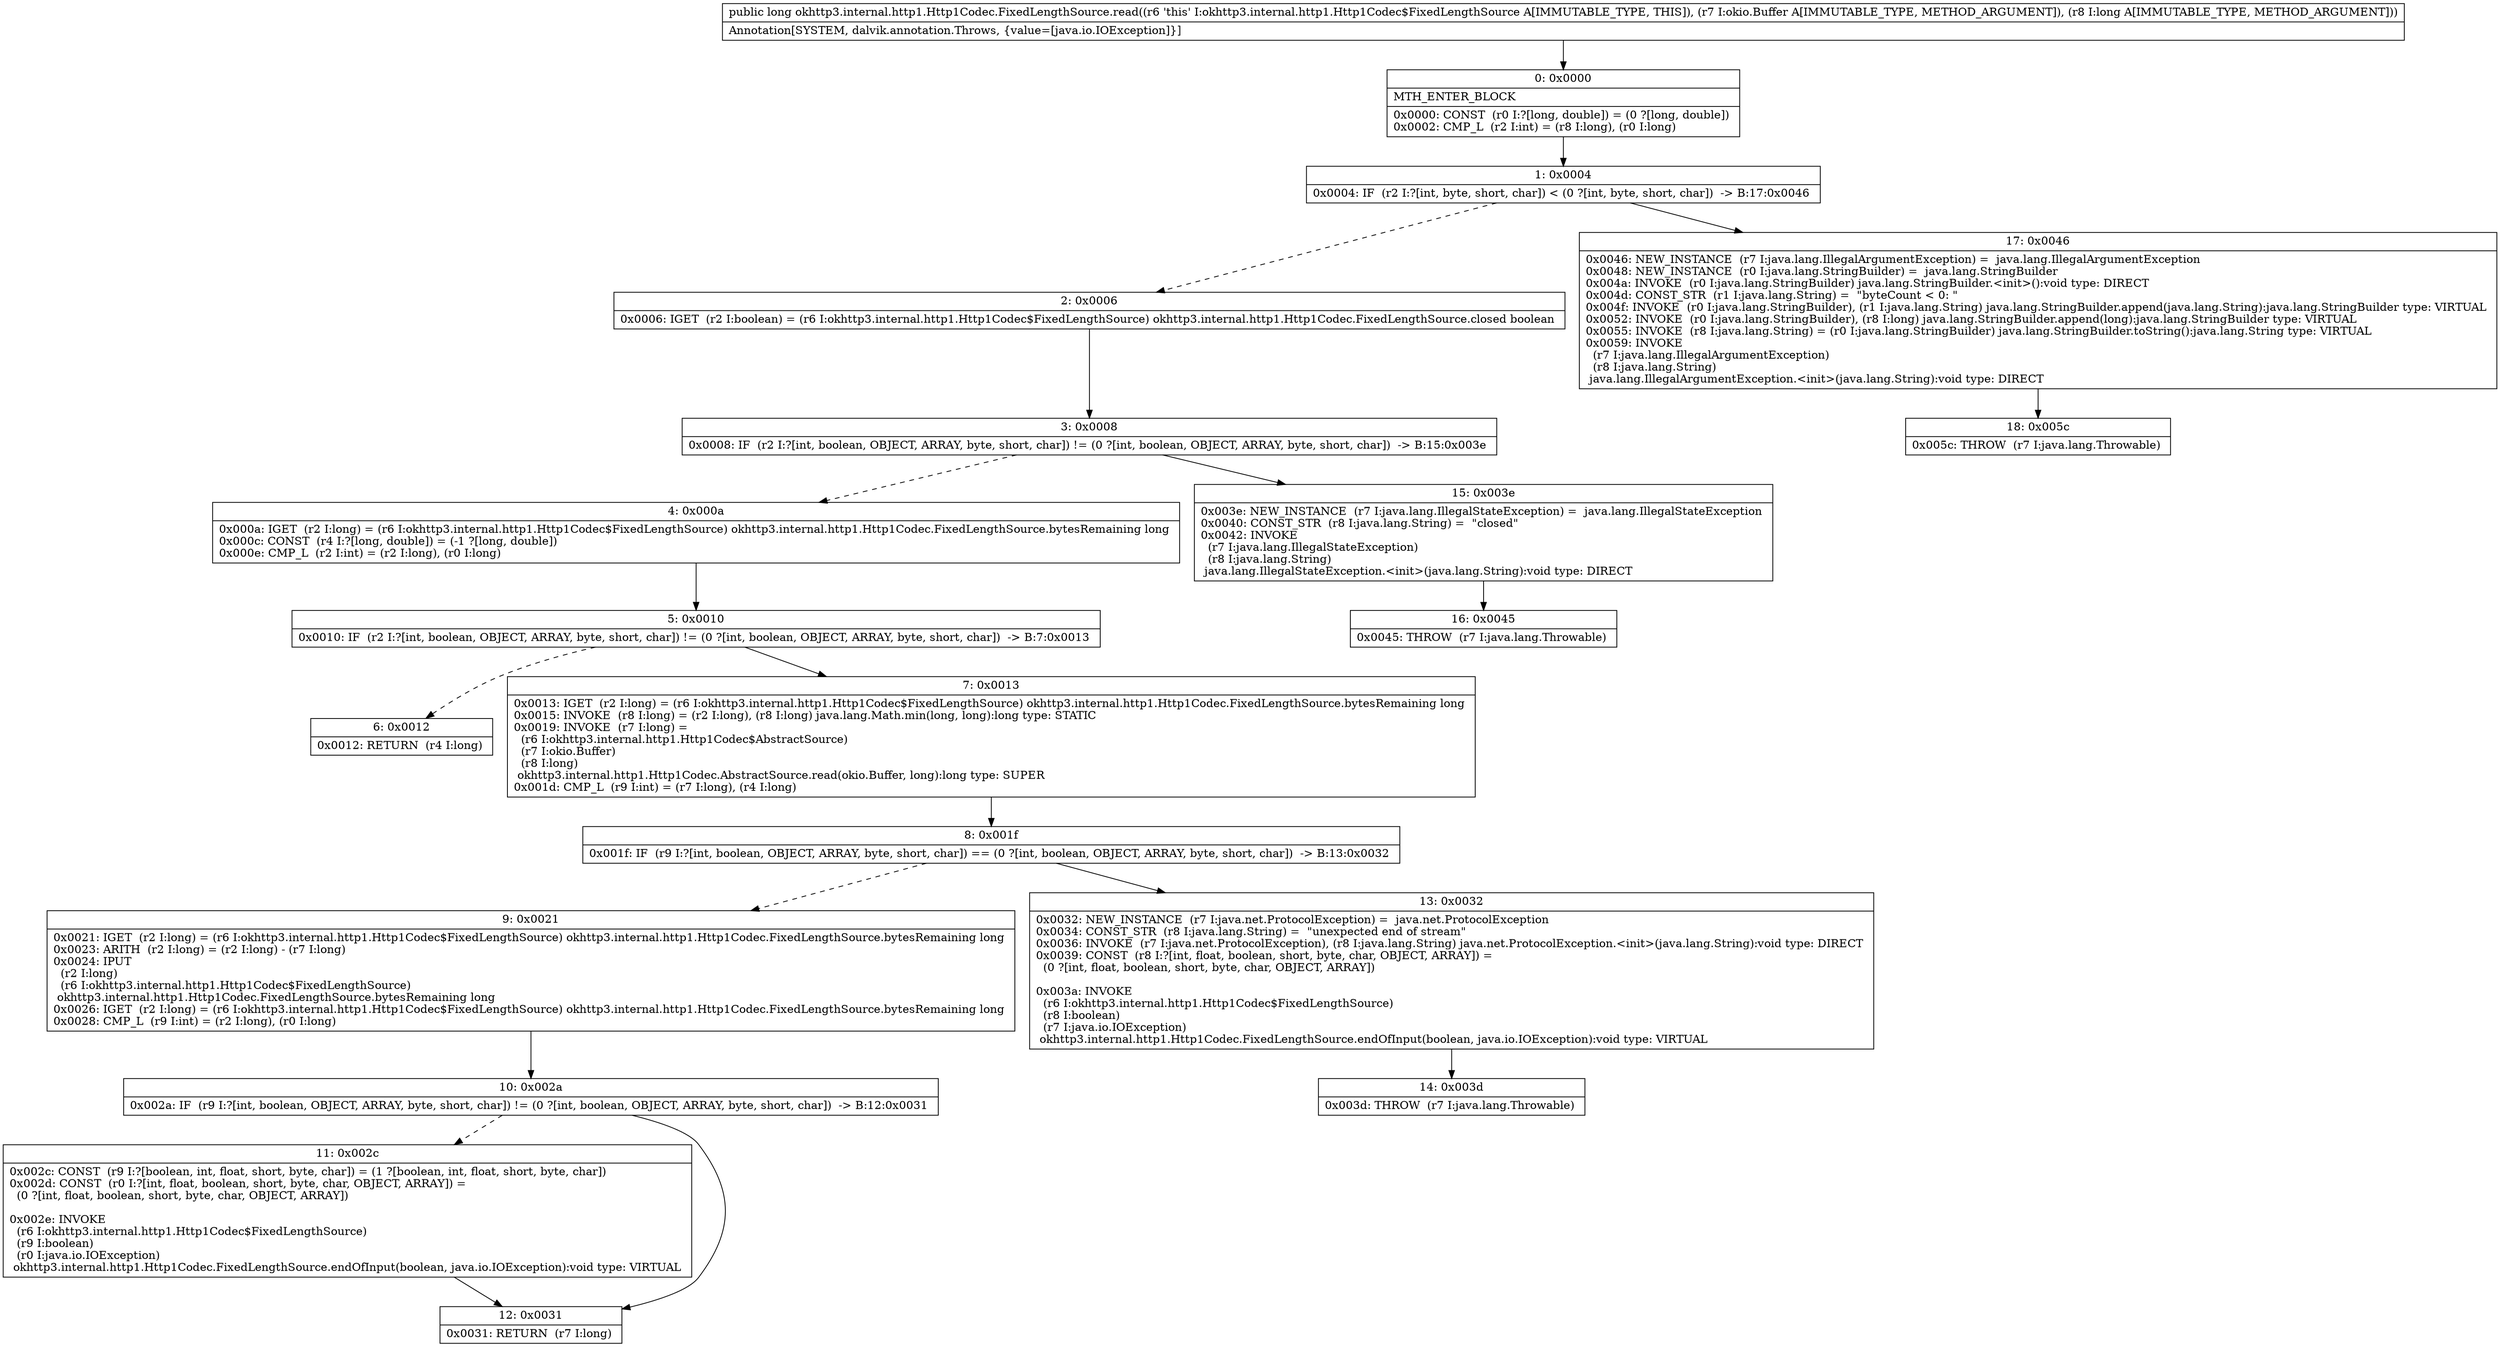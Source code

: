 digraph "CFG forokhttp3.internal.http1.Http1Codec.FixedLengthSource.read(Lokio\/Buffer;J)J" {
Node_0 [shape=record,label="{0\:\ 0x0000|MTH_ENTER_BLOCK\l|0x0000: CONST  (r0 I:?[long, double]) = (0 ?[long, double]) \l0x0002: CMP_L  (r2 I:int) = (r8 I:long), (r0 I:long) \l}"];
Node_1 [shape=record,label="{1\:\ 0x0004|0x0004: IF  (r2 I:?[int, byte, short, char]) \< (0 ?[int, byte, short, char])  \-\> B:17:0x0046 \l}"];
Node_2 [shape=record,label="{2\:\ 0x0006|0x0006: IGET  (r2 I:boolean) = (r6 I:okhttp3.internal.http1.Http1Codec$FixedLengthSource) okhttp3.internal.http1.Http1Codec.FixedLengthSource.closed boolean \l}"];
Node_3 [shape=record,label="{3\:\ 0x0008|0x0008: IF  (r2 I:?[int, boolean, OBJECT, ARRAY, byte, short, char]) != (0 ?[int, boolean, OBJECT, ARRAY, byte, short, char])  \-\> B:15:0x003e \l}"];
Node_4 [shape=record,label="{4\:\ 0x000a|0x000a: IGET  (r2 I:long) = (r6 I:okhttp3.internal.http1.Http1Codec$FixedLengthSource) okhttp3.internal.http1.Http1Codec.FixedLengthSource.bytesRemaining long \l0x000c: CONST  (r4 I:?[long, double]) = (\-1 ?[long, double]) \l0x000e: CMP_L  (r2 I:int) = (r2 I:long), (r0 I:long) \l}"];
Node_5 [shape=record,label="{5\:\ 0x0010|0x0010: IF  (r2 I:?[int, boolean, OBJECT, ARRAY, byte, short, char]) != (0 ?[int, boolean, OBJECT, ARRAY, byte, short, char])  \-\> B:7:0x0013 \l}"];
Node_6 [shape=record,label="{6\:\ 0x0012|0x0012: RETURN  (r4 I:long) \l}"];
Node_7 [shape=record,label="{7\:\ 0x0013|0x0013: IGET  (r2 I:long) = (r6 I:okhttp3.internal.http1.Http1Codec$FixedLengthSource) okhttp3.internal.http1.Http1Codec.FixedLengthSource.bytesRemaining long \l0x0015: INVOKE  (r8 I:long) = (r2 I:long), (r8 I:long) java.lang.Math.min(long, long):long type: STATIC \l0x0019: INVOKE  (r7 I:long) = \l  (r6 I:okhttp3.internal.http1.Http1Codec$AbstractSource)\l  (r7 I:okio.Buffer)\l  (r8 I:long)\l okhttp3.internal.http1.Http1Codec.AbstractSource.read(okio.Buffer, long):long type: SUPER \l0x001d: CMP_L  (r9 I:int) = (r7 I:long), (r4 I:long) \l}"];
Node_8 [shape=record,label="{8\:\ 0x001f|0x001f: IF  (r9 I:?[int, boolean, OBJECT, ARRAY, byte, short, char]) == (0 ?[int, boolean, OBJECT, ARRAY, byte, short, char])  \-\> B:13:0x0032 \l}"];
Node_9 [shape=record,label="{9\:\ 0x0021|0x0021: IGET  (r2 I:long) = (r6 I:okhttp3.internal.http1.Http1Codec$FixedLengthSource) okhttp3.internal.http1.Http1Codec.FixedLengthSource.bytesRemaining long \l0x0023: ARITH  (r2 I:long) = (r2 I:long) \- (r7 I:long) \l0x0024: IPUT  \l  (r2 I:long)\l  (r6 I:okhttp3.internal.http1.Http1Codec$FixedLengthSource)\l okhttp3.internal.http1.Http1Codec.FixedLengthSource.bytesRemaining long \l0x0026: IGET  (r2 I:long) = (r6 I:okhttp3.internal.http1.Http1Codec$FixedLengthSource) okhttp3.internal.http1.Http1Codec.FixedLengthSource.bytesRemaining long \l0x0028: CMP_L  (r9 I:int) = (r2 I:long), (r0 I:long) \l}"];
Node_10 [shape=record,label="{10\:\ 0x002a|0x002a: IF  (r9 I:?[int, boolean, OBJECT, ARRAY, byte, short, char]) != (0 ?[int, boolean, OBJECT, ARRAY, byte, short, char])  \-\> B:12:0x0031 \l}"];
Node_11 [shape=record,label="{11\:\ 0x002c|0x002c: CONST  (r9 I:?[boolean, int, float, short, byte, char]) = (1 ?[boolean, int, float, short, byte, char]) \l0x002d: CONST  (r0 I:?[int, float, boolean, short, byte, char, OBJECT, ARRAY]) = \l  (0 ?[int, float, boolean, short, byte, char, OBJECT, ARRAY])\l \l0x002e: INVOKE  \l  (r6 I:okhttp3.internal.http1.Http1Codec$FixedLengthSource)\l  (r9 I:boolean)\l  (r0 I:java.io.IOException)\l okhttp3.internal.http1.Http1Codec.FixedLengthSource.endOfInput(boolean, java.io.IOException):void type: VIRTUAL \l}"];
Node_12 [shape=record,label="{12\:\ 0x0031|0x0031: RETURN  (r7 I:long) \l}"];
Node_13 [shape=record,label="{13\:\ 0x0032|0x0032: NEW_INSTANCE  (r7 I:java.net.ProtocolException) =  java.net.ProtocolException \l0x0034: CONST_STR  (r8 I:java.lang.String) =  \"unexpected end of stream\" \l0x0036: INVOKE  (r7 I:java.net.ProtocolException), (r8 I:java.lang.String) java.net.ProtocolException.\<init\>(java.lang.String):void type: DIRECT \l0x0039: CONST  (r8 I:?[int, float, boolean, short, byte, char, OBJECT, ARRAY]) = \l  (0 ?[int, float, boolean, short, byte, char, OBJECT, ARRAY])\l \l0x003a: INVOKE  \l  (r6 I:okhttp3.internal.http1.Http1Codec$FixedLengthSource)\l  (r8 I:boolean)\l  (r7 I:java.io.IOException)\l okhttp3.internal.http1.Http1Codec.FixedLengthSource.endOfInput(boolean, java.io.IOException):void type: VIRTUAL \l}"];
Node_14 [shape=record,label="{14\:\ 0x003d|0x003d: THROW  (r7 I:java.lang.Throwable) \l}"];
Node_15 [shape=record,label="{15\:\ 0x003e|0x003e: NEW_INSTANCE  (r7 I:java.lang.IllegalStateException) =  java.lang.IllegalStateException \l0x0040: CONST_STR  (r8 I:java.lang.String) =  \"closed\" \l0x0042: INVOKE  \l  (r7 I:java.lang.IllegalStateException)\l  (r8 I:java.lang.String)\l java.lang.IllegalStateException.\<init\>(java.lang.String):void type: DIRECT \l}"];
Node_16 [shape=record,label="{16\:\ 0x0045|0x0045: THROW  (r7 I:java.lang.Throwable) \l}"];
Node_17 [shape=record,label="{17\:\ 0x0046|0x0046: NEW_INSTANCE  (r7 I:java.lang.IllegalArgumentException) =  java.lang.IllegalArgumentException \l0x0048: NEW_INSTANCE  (r0 I:java.lang.StringBuilder) =  java.lang.StringBuilder \l0x004a: INVOKE  (r0 I:java.lang.StringBuilder) java.lang.StringBuilder.\<init\>():void type: DIRECT \l0x004d: CONST_STR  (r1 I:java.lang.String) =  \"byteCount \< 0: \" \l0x004f: INVOKE  (r0 I:java.lang.StringBuilder), (r1 I:java.lang.String) java.lang.StringBuilder.append(java.lang.String):java.lang.StringBuilder type: VIRTUAL \l0x0052: INVOKE  (r0 I:java.lang.StringBuilder), (r8 I:long) java.lang.StringBuilder.append(long):java.lang.StringBuilder type: VIRTUAL \l0x0055: INVOKE  (r8 I:java.lang.String) = (r0 I:java.lang.StringBuilder) java.lang.StringBuilder.toString():java.lang.String type: VIRTUAL \l0x0059: INVOKE  \l  (r7 I:java.lang.IllegalArgumentException)\l  (r8 I:java.lang.String)\l java.lang.IllegalArgumentException.\<init\>(java.lang.String):void type: DIRECT \l}"];
Node_18 [shape=record,label="{18\:\ 0x005c|0x005c: THROW  (r7 I:java.lang.Throwable) \l}"];
MethodNode[shape=record,label="{public long okhttp3.internal.http1.Http1Codec.FixedLengthSource.read((r6 'this' I:okhttp3.internal.http1.Http1Codec$FixedLengthSource A[IMMUTABLE_TYPE, THIS]), (r7 I:okio.Buffer A[IMMUTABLE_TYPE, METHOD_ARGUMENT]), (r8 I:long A[IMMUTABLE_TYPE, METHOD_ARGUMENT]))  | Annotation[SYSTEM, dalvik.annotation.Throws, \{value=[java.io.IOException]\}]\l}"];
MethodNode -> Node_0;
Node_0 -> Node_1;
Node_1 -> Node_2[style=dashed];
Node_1 -> Node_17;
Node_2 -> Node_3;
Node_3 -> Node_4[style=dashed];
Node_3 -> Node_15;
Node_4 -> Node_5;
Node_5 -> Node_6[style=dashed];
Node_5 -> Node_7;
Node_7 -> Node_8;
Node_8 -> Node_9[style=dashed];
Node_8 -> Node_13;
Node_9 -> Node_10;
Node_10 -> Node_11[style=dashed];
Node_10 -> Node_12;
Node_11 -> Node_12;
Node_13 -> Node_14;
Node_15 -> Node_16;
Node_17 -> Node_18;
}

